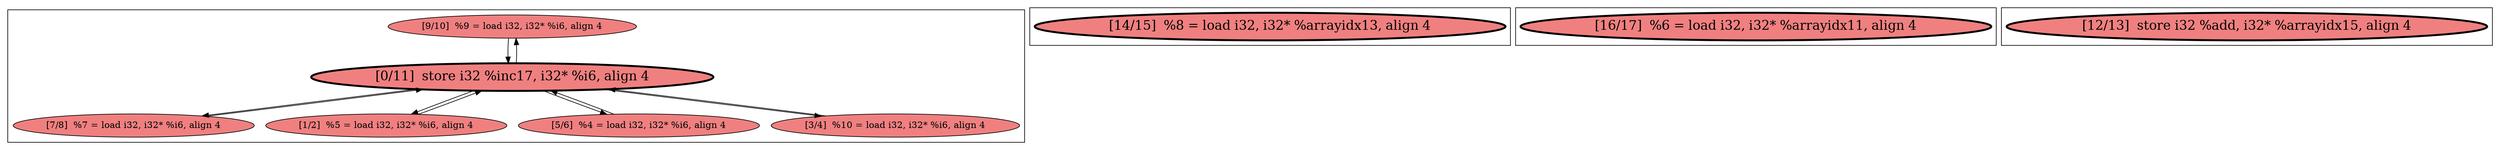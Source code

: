 
digraph G {



node144->node148 [ ]
node148->node145 [ ]
node145->node148 [ ]
node148->node144 [ ]
node148->node149 [ ]
node148->node146 [ ]
node149->node148 [ ]
node148->node147 [ ]
node146->node148 [ ]
node147->node148 [ ]


subgraph cluster3 {


node152 [penwidth=3.0,fontsize=20,fillcolor=lightcoral,label="[14/15]  %8 = load i32, i32* %arrayidx13, align 4",shape=ellipse,style=filled ]



}

subgraph cluster2 {


node151 [penwidth=3.0,fontsize=20,fillcolor=lightcoral,label="[16/17]  %6 = load i32, i32* %arrayidx11, align 4",shape=ellipse,style=filled ]



}

subgraph cluster0 {


node149 [fillcolor=lightcoral,label="[1/2]  %5 = load i32, i32* %i6, align 4",shape=ellipse,style=filled ]
node148 [penwidth=3.0,fontsize=20,fillcolor=lightcoral,label="[0/11]  store i32 %inc17, i32* %i6, align 4",shape=ellipse,style=filled ]
node147 [fillcolor=lightcoral,label="[3/4]  %10 = load i32, i32* %i6, align 4",shape=ellipse,style=filled ]
node146 [fillcolor=lightcoral,label="[5/6]  %4 = load i32, i32* %i6, align 4",shape=ellipse,style=filled ]
node144 [fillcolor=lightcoral,label="[9/10]  %9 = load i32, i32* %i6, align 4",shape=ellipse,style=filled ]
node145 [fillcolor=lightcoral,label="[7/8]  %7 = load i32, i32* %i6, align 4",shape=ellipse,style=filled ]



}

subgraph cluster1 {


node150 [penwidth=3.0,fontsize=20,fillcolor=lightcoral,label="[12/13]  store i32 %add, i32* %arrayidx15, align 4",shape=ellipse,style=filled ]



}

}
